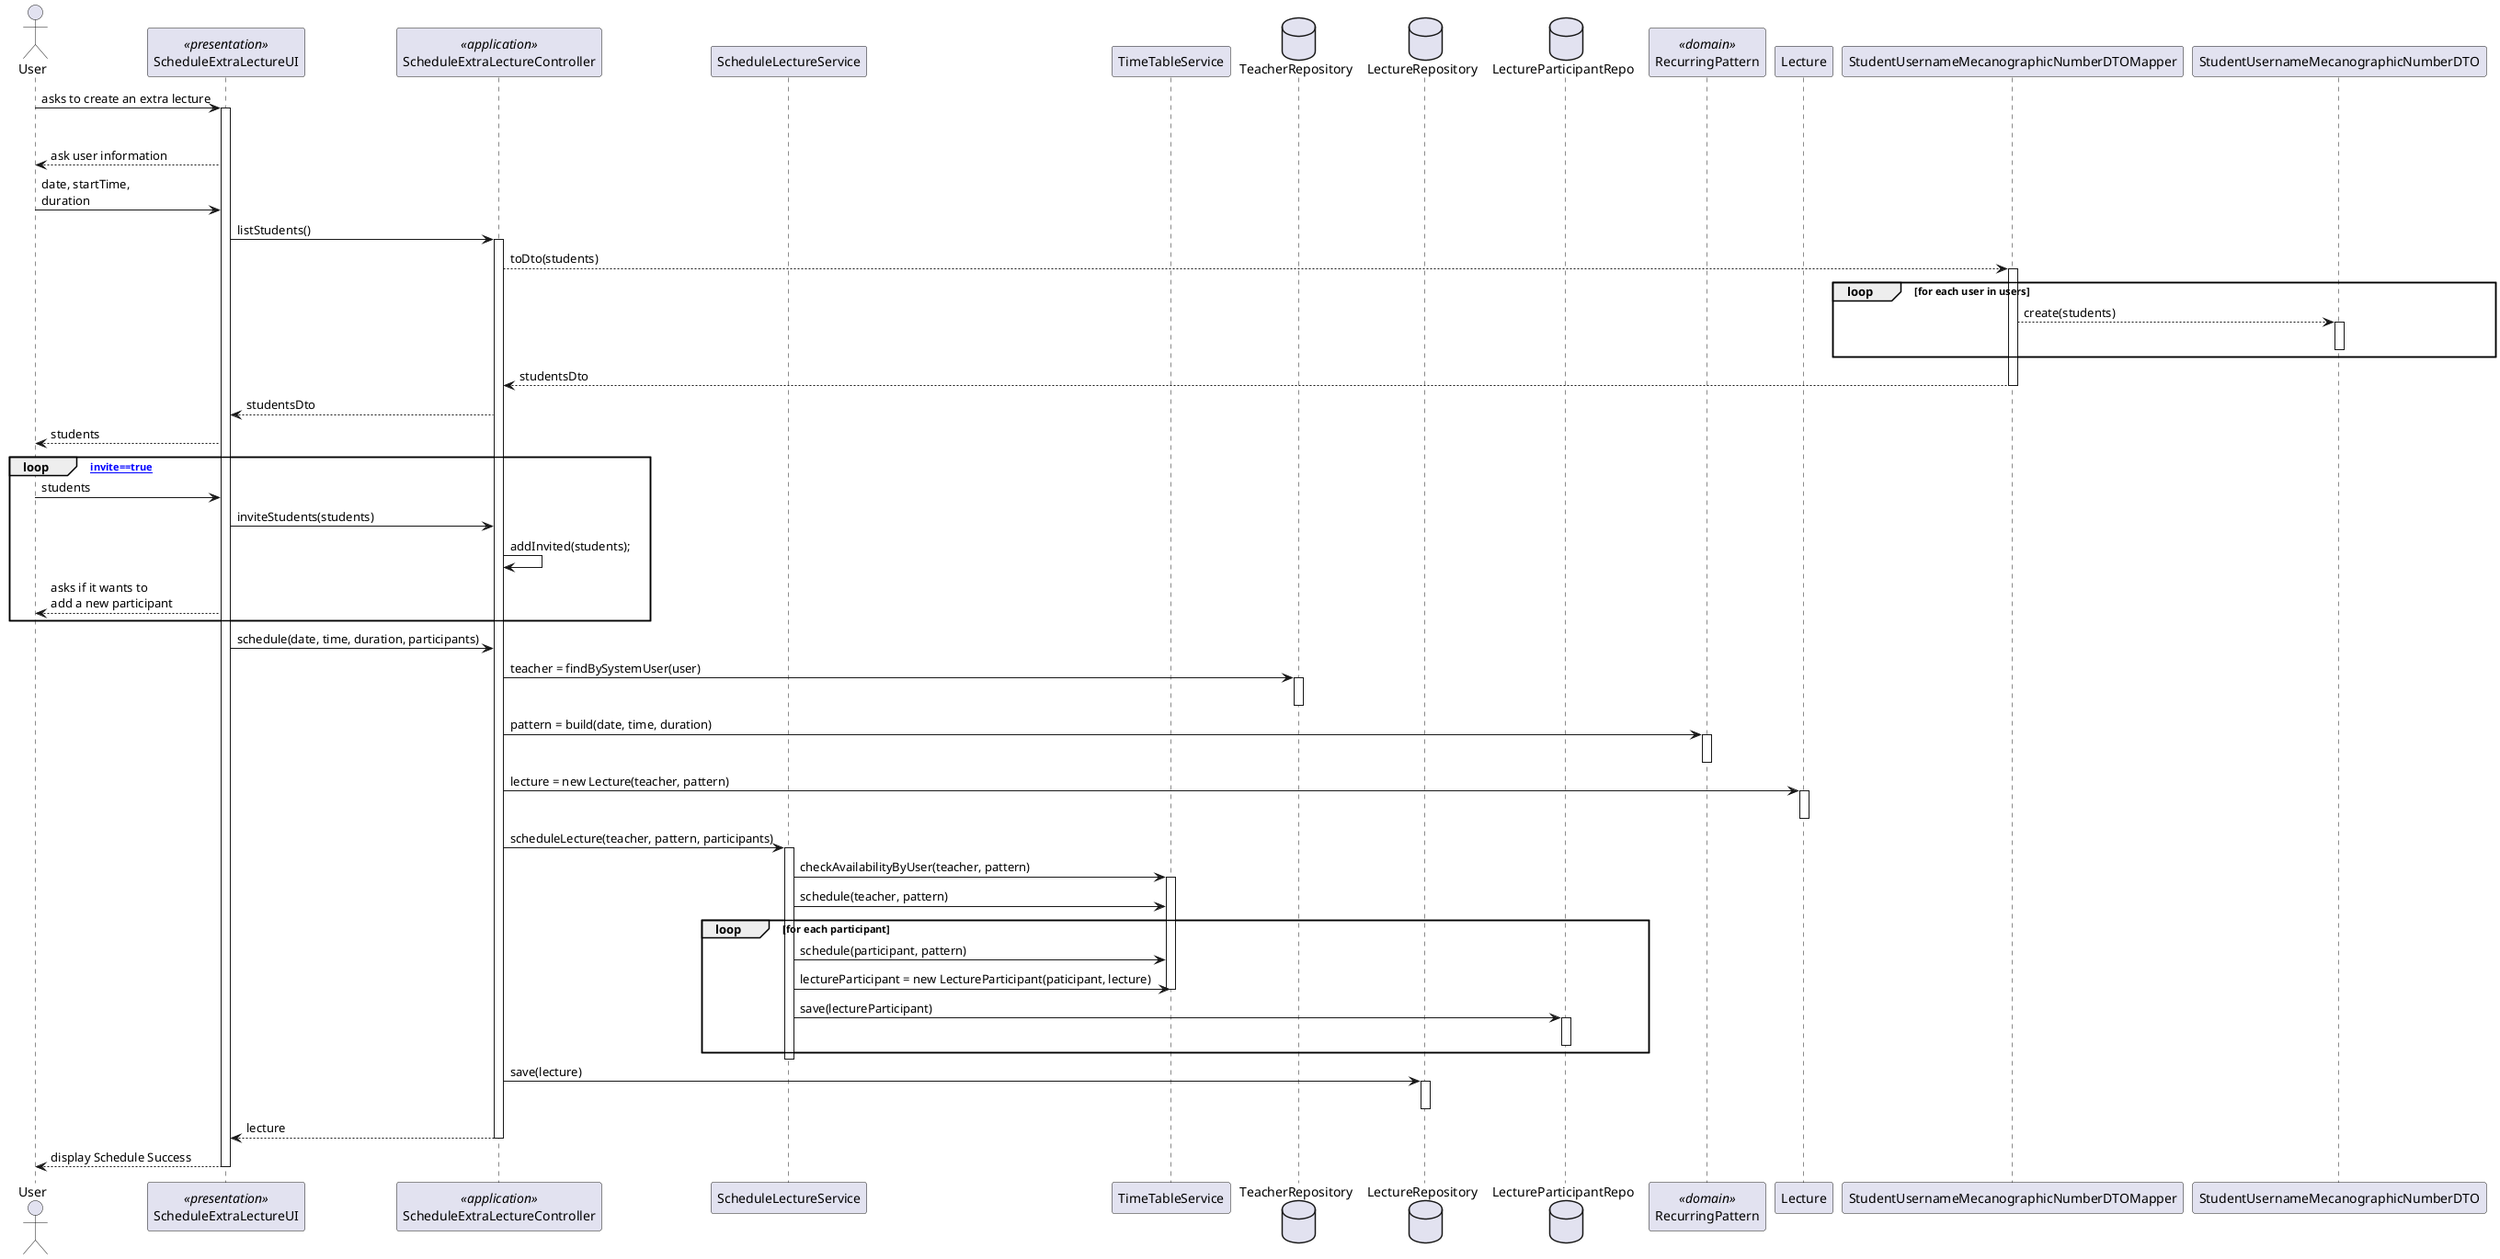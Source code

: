 @startuml

skinparam packageStyle rect
skinparam shadowing false

actor User as Actor
participant ScheduleExtraLectureUI as UI <<presentation>>
participant ScheduleExtraLectureController as Controller <<application>>

participant ScheduleLectureService as scheduleService
participant TimeTableService as timetableService

database TeacherRepository as teacherRepo
database LectureRepository as lectureRepo
database LectureParticipantRepo as participantRepo

participant RecurringPattern as Pattern <<domain>>
participant Lecture as lecture
participant StudentUsernameMecanographicNumberDTOMapper as Mapper
participant StudentUsernameMecanographicNumberDTO as DTO

Actor -> UI : asks to create an extra lecture
activate UI
    deactivate Controller
    Actor <-- UI : ask user information
    Actor -> UI : date, startTime, \nduration
    UI -> Controller : listStudents()
    activate Controller

            Controller --> Mapper : toDto(students)
            loop for each user in users
            activate Mapper
            Mapper --> DTO : create(students)
            activate DTO

            deactivate DTO
            end
            Controller <-- Mapper : studentsDto
            deactivate Mapper
            UI <-- Controller : studentsDto
            Actor <-- UI : students

    loop [invite==true]
            Actor -> UI : students
            UI -> Controller : inviteStudents(students)
            Controller -> Controller : addInvited(students);

        deactivate lectureRepo

    Actor <-- UI : asks if it wants to \nadd a new participant
    end

    UI -> Controller : schedule(date, time, duration, participants)
        Controller -> teacherRepo : teacher = findBySystemUser(user)
        activate teacherRepo
        deactivate teacherRepo

        Controller -> Pattern : pattern = build(date, time, duration)
        activate Pattern
        deactivate Pattern

        Controller -> lecture : lecture = new Lecture(teacher, pattern)
        activate lecture
        deactivate lecture

        Controller -> scheduleService : scheduleLecture(teacher, pattern, participants)
        activate scheduleService
            scheduleService -> timetableService : checkAvailabilityByUser(teacher, pattern)
            activate timetableService
               scheduleService -> timetableService : schedule(teacher, pattern)
               loop for each participant
                    scheduleService -> timetableService : schedule(participant, pattern)
                    scheduleService -> timetableService : lectureParticipant = new LectureParticipant(paticipant, lecture)
                    deactivate timetableService
                    scheduleService -> participantRepo : save(lectureParticipant)
                    activate participantRepo
                    deactivate participantRepo
               end
        deactivate scheduleService

        Controller -> lectureRepo : save(lecture)
        activate lectureRepo
        deactivate lectureRepo

    UI <-- Controller : lecture
    deactivate Controller
Actor <-- UI : display Schedule Success
deactivate UI

@enduml

